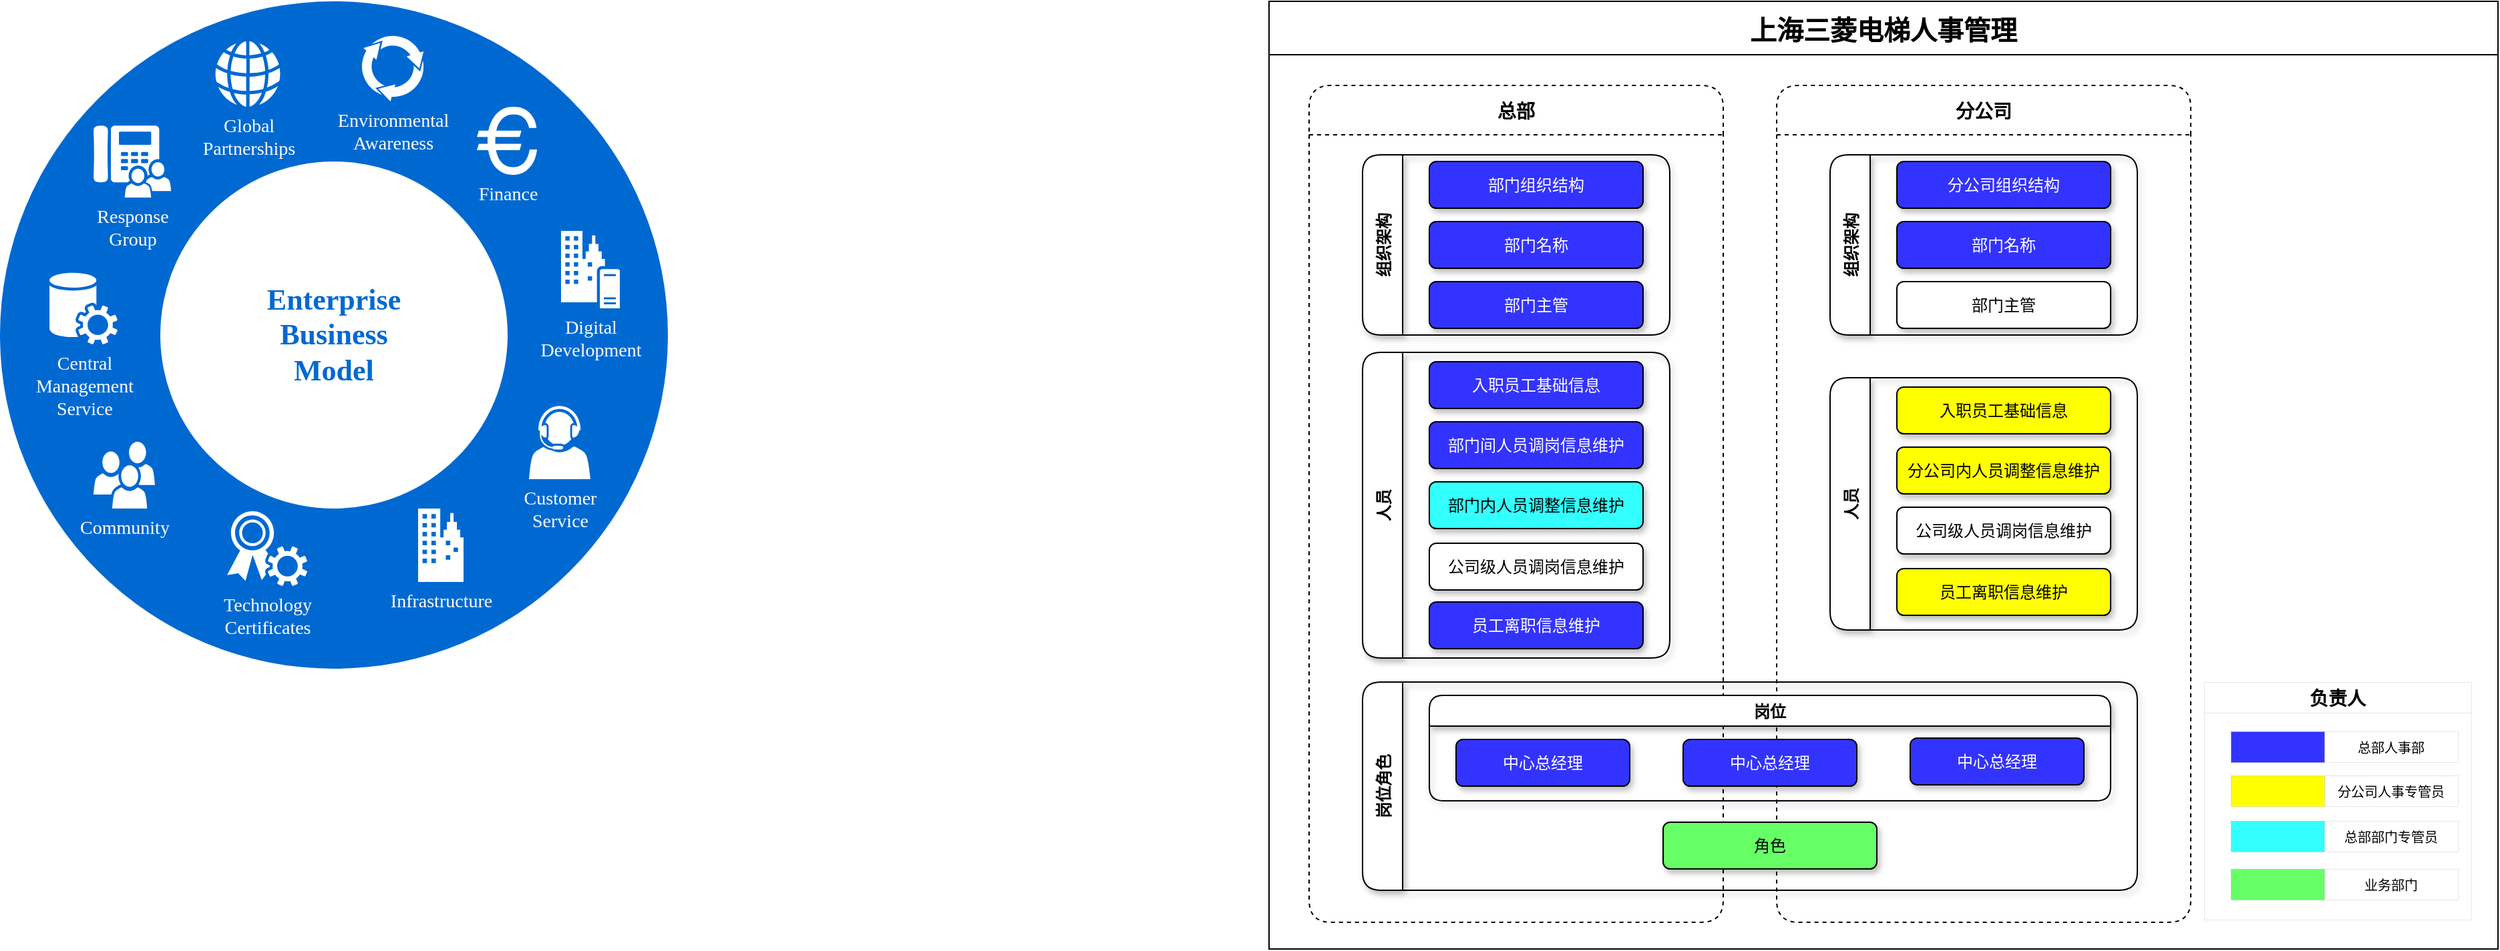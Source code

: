 <mxfile version="14.7.7" type="github">
  <diagram name="Page-1" id="3e8102d1-ef87-2e61-34e1-82d9a586fe2e">
    <mxGraphModel dx="1303" dy="780" grid="1" gridSize="10" guides="1" tooltips="1" connect="1" arrows="1" fold="1" page="1" pageScale="1" pageWidth="1100" pageHeight="850" background="none" math="0" shadow="0">
      <root>
        <mxCell id="0" />
        <mxCell id="1" parent="0" />
        <mxCell id="Q0zfpDOD5F8L9mNNasFW-33" value="分公司" style="swimlane;rounded=1;dashed=1;startSize=37;fontSize=14;" vertex="1" parent="1">
          <mxGeometry x="1610" y="173" width="310" height="627" as="geometry" />
        </mxCell>
        <mxCell id="Q0zfpDOD5F8L9mNNasFW-16" value="人员" style="swimlane;horizontal=0;rounded=1;startSize=30;swimlaneLine=1;shadow=1;sketch=0;glass=0;" vertex="1" parent="Q0zfpDOD5F8L9mNNasFW-33">
          <mxGeometry x="40" y="219" width="230" height="189" as="geometry" />
        </mxCell>
        <mxCell id="Q0zfpDOD5F8L9mNNasFW-17" value="入职员工基础信息" style="rounded=1;whiteSpace=wrap;html=1;shadow=1;glass=0;sketch=0;fillColor=#FFFF00;" vertex="1" parent="Q0zfpDOD5F8L9mNNasFW-16">
          <mxGeometry x="50" y="7" width="160" height="35" as="geometry" />
        </mxCell>
        <mxCell id="Q0zfpDOD5F8L9mNNasFW-18" value="分公司内人员调整信息维护" style="rounded=1;whiteSpace=wrap;html=1;shadow=1;glass=0;sketch=0;fillColor=#FFFF00;" vertex="1" parent="Q0zfpDOD5F8L9mNNasFW-16">
          <mxGeometry x="50" y="52" width="160" height="35" as="geometry" />
        </mxCell>
        <mxCell id="Q0zfpDOD5F8L9mNNasFW-21" value="公司级人员调岗信息维护" style="rounded=1;whiteSpace=wrap;html=1;shadow=1;glass=0;sketch=0;" vertex="1" parent="Q0zfpDOD5F8L9mNNasFW-33">
          <mxGeometry x="90" y="316" width="160" height="35" as="geometry" />
        </mxCell>
        <mxCell id="Q0zfpDOD5F8L9mNNasFW-20" value="员工离职信息维护" style="rounded=1;whiteSpace=wrap;html=1;shadow=1;glass=0;sketch=0;fillColor=#FFFF00;" vertex="1" parent="Q0zfpDOD5F8L9mNNasFW-33">
          <mxGeometry x="90" y="362" width="160" height="35" as="geometry" />
        </mxCell>
        <mxCell id="70666756c84bb93c-1" value="" style="ellipse;whiteSpace=wrap;html=1;rounded=0;shadow=0;comic=0;strokeWidth=1;fontFamily=Verdana;fontSize=14;strokeColor=none;fillColor=#0069D1;" parent="1" vertex="1">
          <mxGeometry x="280" y="110" width="500" height="500" as="geometry" />
        </mxCell>
        <mxCell id="70666756c84bb93c-2" value="Enterprise&lt;div&gt;Business&lt;/div&gt;&lt;div&gt;Model&lt;/div&gt;" style="ellipse;whiteSpace=wrap;html=1;rounded=0;shadow=0;comic=0;strokeWidth=1;fontFamily=Verdana;fontSize=22;strokeColor=none;fillColor=#ffffff;fontColor=#0069D1;fontStyle=1" parent="1" vertex="1">
          <mxGeometry x="400" y="230" width="260" height="260" as="geometry" />
        </mxCell>
        <mxCell id="70666756c84bb93c-5" value="Community" style="shadow=0;dashed=0;html=1;strokeColor=none;fillColor=#ffffff;labelPosition=center;verticalLabelPosition=bottom;verticalAlign=top;shape=mxgraph.office.users.users;rounded=0;comic=0;fontFamily=Verdana;fontSize=14;fontColor=#FFFFFF;" parent="1" vertex="1">
          <mxGeometry x="350" y="440" width="46" height="50" as="geometry" />
        </mxCell>
        <mxCell id="70666756c84bb93c-6" value="Customer&lt;div&gt;Service&lt;/div&gt;" style="shadow=0;dashed=0;html=1;strokeColor=none;fillColor=#ffffff;labelPosition=center;verticalLabelPosition=bottom;verticalAlign=top;shape=mxgraph.office.users.call_center_agent;rounded=0;comic=0;fontFamily=Verdana;fontSize=14;fontColor=#FFFFFF;" parent="1" vertex="1">
          <mxGeometry x="676" y="413" width="46" height="55" as="geometry" />
        </mxCell>
        <mxCell id="70666756c84bb93c-7" value="Response&lt;div&gt;Group&lt;/div&gt;" style="shadow=0;dashed=0;html=1;strokeColor=none;fillColor=#ffffff;labelPosition=center;verticalLabelPosition=bottom;verticalAlign=top;shape=mxgraph.office.users.response_group;rounded=0;comic=0;fontFamily=Verdana;fontSize=14;fontColor=#FFFFFF;" parent="1" vertex="1">
          <mxGeometry x="350" y="203" width="58" height="54" as="geometry" />
        </mxCell>
        <mxCell id="70666756c84bb93c-8" value="Central&lt;div&gt;Management&lt;/div&gt;&lt;div&gt;Service&lt;/div&gt;" style="shadow=0;dashed=0;html=1;strokeColor=none;fillColor=#ffffff;labelPosition=center;verticalLabelPosition=bottom;verticalAlign=top;shape=mxgraph.office.services.central_management_service;rounded=0;comic=0;fontFamily=Verdana;fontSize=14;fontColor=#FFFFFF;" parent="1" vertex="1">
          <mxGeometry x="317" y="313" width="51" height="54" as="geometry" />
        </mxCell>
        <mxCell id="70666756c84bb93c-9" value="Digital&lt;div&gt;Development&lt;/div&gt;" style="shadow=0;dashed=0;html=1;strokeColor=none;fillColor=#ffffff;labelPosition=center;verticalLabelPosition=bottom;verticalAlign=top;shape=mxgraph.office.servers.on_premises_server;rounded=0;comic=0;fontFamily=Verdana;fontSize=14;fontColor=#FFFFFF;" parent="1" vertex="1">
          <mxGeometry x="700" y="282" width="44" height="58" as="geometry" />
        </mxCell>
        <mxCell id="70666756c84bb93c-10" value="Technology&lt;div&gt;Certificates&lt;/div&gt;" style="shadow=0;dashed=0;html=1;strokeColor=none;fillColor=#ffffff;labelPosition=center;verticalLabelPosition=bottom;verticalAlign=top;shape=mxgraph.office.security.token_service;rounded=0;comic=0;fontFamily=Verdana;fontSize=14;fontColor=#FFFFFF;" parent="1" vertex="1">
          <mxGeometry x="450" y="492" width="60" height="56" as="geometry" />
        </mxCell>
        <mxCell id="70666756c84bb93c-11" value="Infrastructure" style="shadow=0;dashed=0;html=1;strokeColor=none;fillColor=#ffffff;labelPosition=center;verticalLabelPosition=bottom;verticalAlign=top;shape=mxgraph.office.concepts.on_premises;rounded=0;comic=0;fontFamily=Verdana;fontSize=14;fontColor=#FFFFFF;" parent="1" vertex="1">
          <mxGeometry x="593" y="490" width="34" height="55" as="geometry" />
        </mxCell>
        <mxCell id="70666756c84bb93c-12" value="Global&lt;div&gt;Partnerships&lt;/div&gt;" style="shadow=0;dashed=0;html=1;strokeColor=none;fillColor=#ffffff;labelPosition=center;verticalLabelPosition=bottom;verticalAlign=top;shape=mxgraph.office.concepts.globe_internet;rounded=0;comic=0;fontFamily=Verdana;fontSize=14;fontColor=#FFFFFF;" parent="1" vertex="1">
          <mxGeometry x="441" y="140" width="49" height="49" as="geometry" />
        </mxCell>
        <mxCell id="70666756c84bb93c-13" value="Environmental&lt;div&gt;Awareness&lt;/div&gt;" style="shadow=0;dashed=0;html=1;strokeColor=none;shape=mxgraph.mscae.general.continuous_cycle;fillColor=#ffffff;rounded=0;comic=0;fontFamily=Verdana;fontSize=14;fontColor=#FFFFFF;verticalAlign=top;labelPosition=center;verticalLabelPosition=bottom;align=center;" parent="1" vertex="1">
          <mxGeometry x="550" y="135" width="48" height="50" as="geometry" />
        </mxCell>
        <mxCell id="70666756c84bb93c-15" value="Finance" style="shape=mxgraph.signs.travel.euro;html=1;fillColor=#ffffff;strokeColor=none;verticalLabelPosition=bottom;verticalAlign=top;align=center;rounded=0;shadow=0;dashed=0;comic=0;fontFamily=Verdana;fontSize=14;fontColor=#FFFFFF;" parent="1" vertex="1">
          <mxGeometry x="637" y="189" width="45" height="51" as="geometry" />
        </mxCell>
        <mxCell id="Q0zfpDOD5F8L9mNNasFW-1" value="总部" style="swimlane;rounded=1;dashed=1;startSize=37;fontSize=14;swimlaneLine=1;" vertex="1" parent="1">
          <mxGeometry x="1260" y="173" width="310" height="627" as="geometry" />
        </mxCell>
        <mxCell id="Q0zfpDOD5F8L9mNNasFW-2" value="组织架构" style="swimlane;horizontal=0;rounded=1;startSize=30;swimlaneLine=1;shadow=1;sketch=0;glass=0;" vertex="1" parent="1">
          <mxGeometry x="1300" y="225" width="230" height="135" as="geometry" />
        </mxCell>
        <mxCell id="Q0zfpDOD5F8L9mNNasFW-3" value="部门组织结构" style="rounded=1;whiteSpace=wrap;html=1;shadow=1;glass=0;sketch=0;fillColor=#3333FF;fontColor=#FFFFFF;" vertex="1" parent="Q0zfpDOD5F8L9mNNasFW-2">
          <mxGeometry x="50" y="5" width="160" height="35" as="geometry" />
        </mxCell>
        <mxCell id="Q0zfpDOD5F8L9mNNasFW-4" value="部门名称" style="rounded=1;whiteSpace=wrap;html=1;shadow=1;glass=0;sketch=0;fillColor=#3333FF;fontColor=#FFFFFF;" vertex="1" parent="Q0zfpDOD5F8L9mNNasFW-2">
          <mxGeometry x="50" y="50" width="160" height="35" as="geometry" />
        </mxCell>
        <mxCell id="Q0zfpDOD5F8L9mNNasFW-5" value="部门主管" style="rounded=1;whiteSpace=wrap;html=1;shadow=1;glass=0;sketch=0;fillColor=#3333FF;fontColor=#FFFFFF;" vertex="1" parent="Q0zfpDOD5F8L9mNNasFW-2">
          <mxGeometry x="50" y="95" width="160" height="35" as="geometry" />
        </mxCell>
        <mxCell id="Q0zfpDOD5F8L9mNNasFW-6" value="人员" style="swimlane;horizontal=0;rounded=1;startSize=30;swimlaneLine=1;shadow=1;sketch=0;glass=0;" vertex="1" parent="1">
          <mxGeometry x="1300" y="373" width="230" height="229" as="geometry" />
        </mxCell>
        <mxCell id="Q0zfpDOD5F8L9mNNasFW-7" value="入职员工基础信息" style="rounded=1;whiteSpace=wrap;html=1;shadow=1;glass=0;sketch=0;fillColor=#3333FF;fontColor=#FFFFFF;" vertex="1" parent="Q0zfpDOD5F8L9mNNasFW-6">
          <mxGeometry x="50" y="7" width="160" height="35" as="geometry" />
        </mxCell>
        <mxCell id="Q0zfpDOD5F8L9mNNasFW-8" value="部门间人员调岗信息维护" style="rounded=1;whiteSpace=wrap;html=1;shadow=1;glass=0;sketch=0;fillColor=#3333FF;fontColor=#FFFFFF;" vertex="1" parent="Q0zfpDOD5F8L9mNNasFW-6">
          <mxGeometry x="50" y="52" width="160" height="35" as="geometry" />
        </mxCell>
        <mxCell id="Q0zfpDOD5F8L9mNNasFW-9" value="部门内人员调整信息维护" style="rounded=1;whiteSpace=wrap;html=1;shadow=1;glass=0;sketch=0;fillColor=#33FFFF;" vertex="1" parent="Q0zfpDOD5F8L9mNNasFW-6">
          <mxGeometry x="50" y="97" width="160" height="35" as="geometry" />
        </mxCell>
        <mxCell id="Q0zfpDOD5F8L9mNNasFW-10" value="员工离职信息维护" style="rounded=1;whiteSpace=wrap;html=1;shadow=1;glass=0;sketch=0;fillColor=#3333FF;fontColor=#FFFFFF;" vertex="1" parent="Q0zfpDOD5F8L9mNNasFW-6">
          <mxGeometry x="50" y="187" width="160" height="35" as="geometry" />
        </mxCell>
        <mxCell id="Q0zfpDOD5F8L9mNNasFW-11" value="公司级人员调岗信息维护" style="rounded=1;whiteSpace=wrap;html=1;shadow=1;glass=0;sketch=0;" vertex="1" parent="Q0zfpDOD5F8L9mNNasFW-6">
          <mxGeometry x="50" y="143" width="160" height="35" as="geometry" />
        </mxCell>
        <mxCell id="Q0zfpDOD5F8L9mNNasFW-12" value="组织架构" style="swimlane;horizontal=0;rounded=1;startSize=30;swimlaneLine=1;shadow=1;sketch=0;glass=0;" vertex="1" parent="1">
          <mxGeometry x="1650" y="225" width="230" height="135" as="geometry">
            <mxRectangle x="1650" y="225" width="30" height="70" as="alternateBounds" />
          </mxGeometry>
        </mxCell>
        <mxCell id="Q0zfpDOD5F8L9mNNasFW-13" value="分公司组织结构" style="rounded=1;whiteSpace=wrap;html=1;shadow=1;glass=0;sketch=0;fillColor=#3333FF;fontColor=#FFFFFF;" vertex="1" parent="Q0zfpDOD5F8L9mNNasFW-12">
          <mxGeometry x="50" y="5" width="160" height="35" as="geometry" />
        </mxCell>
        <mxCell id="Q0zfpDOD5F8L9mNNasFW-14" value="部门名称" style="rounded=1;whiteSpace=wrap;html=1;shadow=1;glass=0;sketch=0;fillColor=#3333FF;fontColor=#FFFFFF;" vertex="1" parent="Q0zfpDOD5F8L9mNNasFW-12">
          <mxGeometry x="50" y="50" width="160" height="35" as="geometry" />
        </mxCell>
        <mxCell id="Q0zfpDOD5F8L9mNNasFW-15" value="部门主管" style="rounded=1;whiteSpace=wrap;html=1;shadow=1;glass=0;sketch=0;" vertex="1" parent="Q0zfpDOD5F8L9mNNasFW-12">
          <mxGeometry x="50" y="95" width="160" height="35" as="geometry" />
        </mxCell>
        <mxCell id="Q0zfpDOD5F8L9mNNasFW-22" value="岗位角色" style="swimlane;horizontal=0;rounded=1;shadow=1;glass=0;sketch=0;startSize=30;" vertex="1" parent="1">
          <mxGeometry x="1300" y="620" width="580" height="156" as="geometry" />
        </mxCell>
        <mxCell id="Q0zfpDOD5F8L9mNNasFW-23" value="岗位" style="swimlane;rounded=1;shadow=1;glass=0;sketch=0;" vertex="1" parent="Q0zfpDOD5F8L9mNNasFW-22">
          <mxGeometry x="50" y="10" width="510" height="79" as="geometry" />
        </mxCell>
        <mxCell id="Q0zfpDOD5F8L9mNNasFW-24" value="中心总经理" style="rounded=1;whiteSpace=wrap;html=1;shadow=1;glass=0;sketch=0;fillColor=#3333FF;fontColor=#FFFFFF;" vertex="1" parent="Q0zfpDOD5F8L9mNNasFW-23">
          <mxGeometry x="20" y="33" width="130" height="35" as="geometry" />
        </mxCell>
        <mxCell id="Q0zfpDOD5F8L9mNNasFW-27" value="中心总经理" style="rounded=1;whiteSpace=wrap;html=1;shadow=1;glass=0;sketch=0;fillColor=#3333FF;fontColor=#FFFFFF;" vertex="1" parent="Q0zfpDOD5F8L9mNNasFW-23">
          <mxGeometry x="360" y="32" width="130" height="35" as="geometry" />
        </mxCell>
        <mxCell id="Q0zfpDOD5F8L9mNNasFW-31" value="角色" style="rounded=1;whiteSpace=wrap;html=1;shadow=1;glass=0;sketch=0;fillColor=#66FF66;" vertex="1" parent="Q0zfpDOD5F8L9mNNasFW-22">
          <mxGeometry x="225" y="105" width="160" height="35" as="geometry" />
        </mxCell>
        <mxCell id="Q0zfpDOD5F8L9mNNasFW-26" value="中心总经理" style="rounded=1;whiteSpace=wrap;html=1;shadow=1;glass=0;sketch=0;fillColor=#3333FF;fontColor=#FFFFFF;" vertex="1" parent="1">
          <mxGeometry x="1540" y="663" width="130" height="35" as="geometry" />
        </mxCell>
        <mxCell id="Q0zfpDOD5F8L9mNNasFW-34" value="负责人" style="swimlane;rounded=0;shadow=0;glass=0;sketch=0;fontSize=14;strokeWidth=0;" vertex="1" parent="1">
          <mxGeometry x="1930" y="620" width="200" height="178" as="geometry" />
        </mxCell>
        <mxCell id="Q0zfpDOD5F8L9mNNasFW-35" value="" style="rounded=0;whiteSpace=wrap;html=1;shadow=0;glass=0;sketch=0;fontSize=14;fillColor=#3333FF;strokeWidth=0;" vertex="1" parent="Q0zfpDOD5F8L9mNNasFW-34">
          <mxGeometry x="20" y="37" width="70" height="23" as="geometry" />
        </mxCell>
        <mxCell id="Q0zfpDOD5F8L9mNNasFW-36" value="总部人事部" style="rounded=0;whiteSpace=wrap;html=1;shadow=0;glass=0;sketch=0;fontSize=10;strokeWidth=0;" vertex="1" parent="Q0zfpDOD5F8L9mNNasFW-34">
          <mxGeometry x="90" y="37" width="100" height="23" as="geometry" />
        </mxCell>
        <mxCell id="Q0zfpDOD5F8L9mNNasFW-37" value="" style="rounded=0;whiteSpace=wrap;html=1;shadow=0;glass=0;sketch=0;fontSize=14;strokeWidth=0;fillColor=#FFFF00;" vertex="1" parent="Q0zfpDOD5F8L9mNNasFW-34">
          <mxGeometry x="20" y="70" width="70" height="23" as="geometry" />
        </mxCell>
        <mxCell id="Q0zfpDOD5F8L9mNNasFW-38" value="分公司人事专管员" style="rounded=0;whiteSpace=wrap;html=1;shadow=0;glass=0;sketch=0;fontSize=10;strokeWidth=0;" vertex="1" parent="Q0zfpDOD5F8L9mNNasFW-34">
          <mxGeometry x="90" y="70" width="100" height="23" as="geometry" />
        </mxCell>
        <mxCell id="Q0zfpDOD5F8L9mNNasFW-39" value="" style="rounded=0;whiteSpace=wrap;html=1;shadow=0;glass=0;sketch=0;fontSize=14;strokeWidth=0;fillColor=#33FFFF;" vertex="1" parent="Q0zfpDOD5F8L9mNNasFW-34">
          <mxGeometry x="20" y="104" width="70" height="23" as="geometry" />
        </mxCell>
        <mxCell id="Q0zfpDOD5F8L9mNNasFW-40" value="总部部门专管员" style="rounded=0;whiteSpace=wrap;html=1;shadow=0;glass=0;sketch=0;fontSize=10;strokeWidth=0;" vertex="1" parent="Q0zfpDOD5F8L9mNNasFW-34">
          <mxGeometry x="90" y="104" width="100" height="23" as="geometry" />
        </mxCell>
        <mxCell id="Q0zfpDOD5F8L9mNNasFW-41" value="" style="rounded=0;whiteSpace=wrap;html=1;shadow=0;glass=0;sketch=0;fontSize=14;strokeWidth=0;fillColor=#66FF66;" vertex="1" parent="Q0zfpDOD5F8L9mNNasFW-34">
          <mxGeometry x="20" y="140" width="70" height="23" as="geometry" />
        </mxCell>
        <mxCell id="Q0zfpDOD5F8L9mNNasFW-42" value="业务部门" style="rounded=0;whiteSpace=wrap;html=1;shadow=0;glass=0;sketch=0;fontSize=10;strokeWidth=0;" vertex="1" parent="Q0zfpDOD5F8L9mNNasFW-34">
          <mxGeometry x="90" y="140" width="100" height="23" as="geometry" />
        </mxCell>
        <mxCell id="Q0zfpDOD5F8L9mNNasFW-43" value="上海三菱电梯人事管理" style="swimlane;rounded=0;shadow=0;glass=0;sketch=0;fontSize=20;strokeWidth=1;fillColor=#FFFFFF;startSize=40;" vertex="1" parent="1">
          <mxGeometry x="1230" y="110" width="920" height="710" as="geometry" />
        </mxCell>
      </root>
    </mxGraphModel>
  </diagram>
</mxfile>
